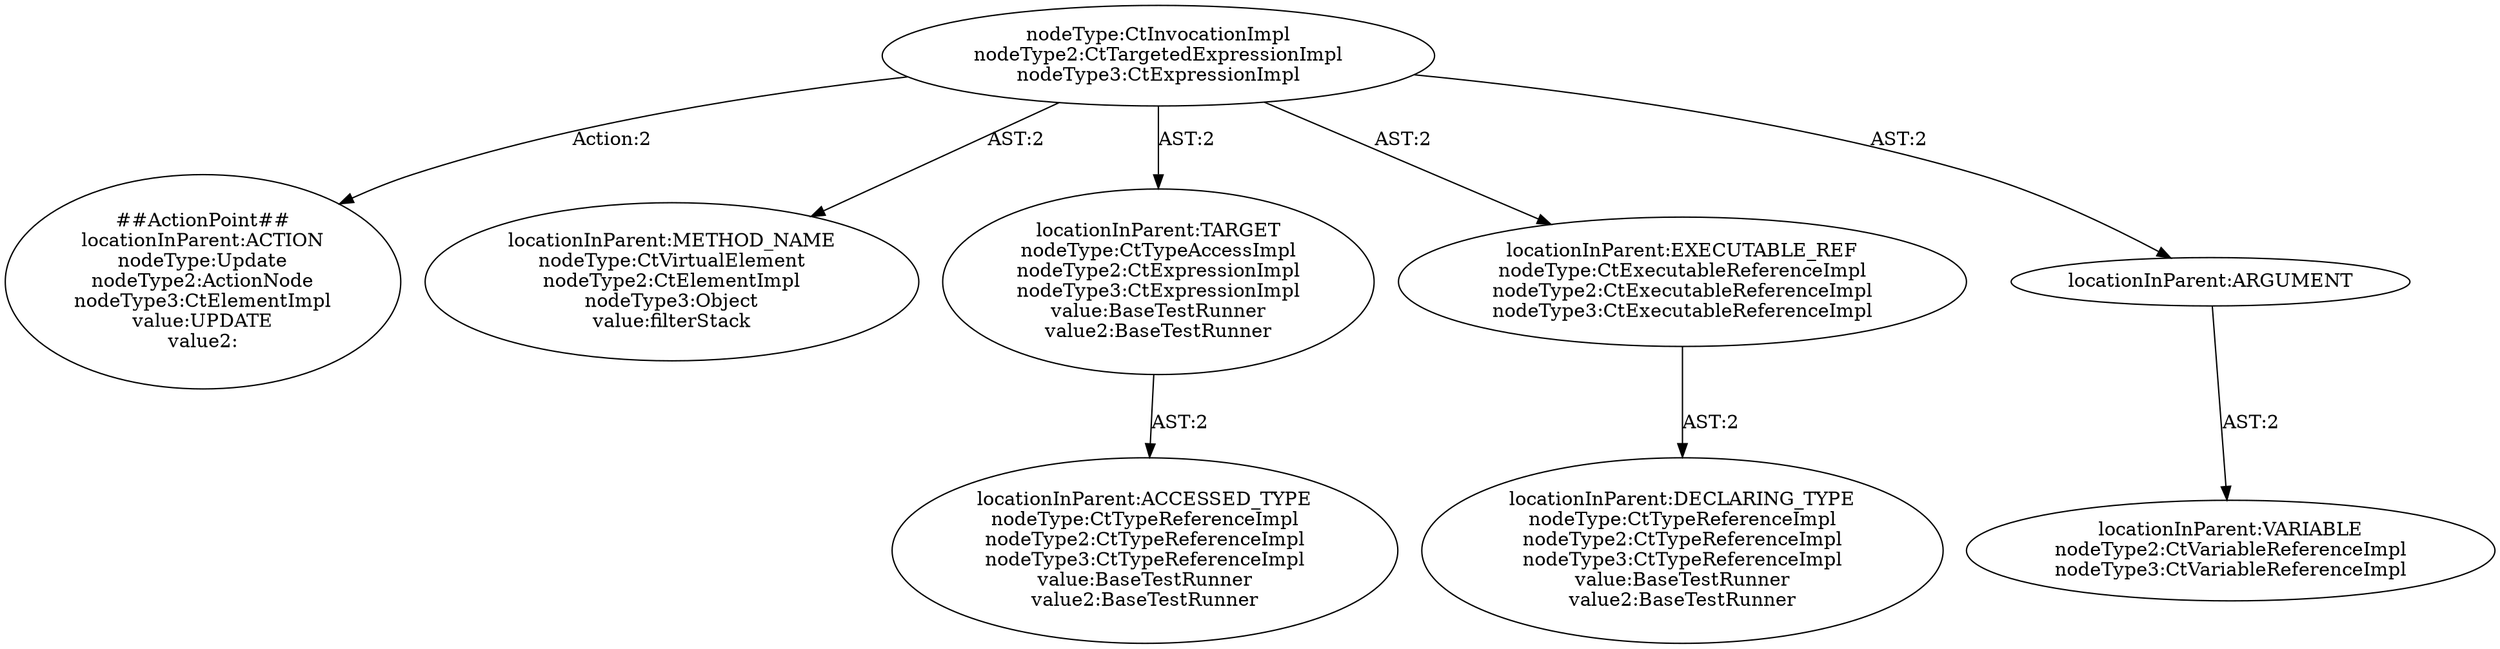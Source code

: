 digraph "Pattern" {
0 [label="##ActionPoint##
locationInParent:ACTION
nodeType:Update
nodeType2:ActionNode
nodeType3:CtElementImpl
value:UPDATE
value2:" shape=ellipse]
1 [label="nodeType:CtInvocationImpl
nodeType2:CtTargetedExpressionImpl
nodeType3:CtExpressionImpl" shape=ellipse]
2 [label="locationInParent:METHOD_NAME
nodeType:CtVirtualElement
nodeType2:CtElementImpl
nodeType3:Object
value:filterStack" shape=ellipse]
3 [label="locationInParent:TARGET
nodeType:CtTypeAccessImpl
nodeType2:CtExpressionImpl
nodeType3:CtExpressionImpl
value:BaseTestRunner
value2:BaseTestRunner" shape=ellipse]
4 [label="locationInParent:ACCESSED_TYPE
nodeType:CtTypeReferenceImpl
nodeType2:CtTypeReferenceImpl
nodeType3:CtTypeReferenceImpl
value:BaseTestRunner
value2:BaseTestRunner" shape=ellipse]
5 [label="locationInParent:EXECUTABLE_REF
nodeType:CtExecutableReferenceImpl
nodeType2:CtExecutableReferenceImpl
nodeType3:CtExecutableReferenceImpl" shape=ellipse]
6 [label="locationInParent:DECLARING_TYPE
nodeType:CtTypeReferenceImpl
nodeType2:CtTypeReferenceImpl
nodeType3:CtTypeReferenceImpl
value:BaseTestRunner
value2:BaseTestRunner" shape=ellipse]
7 [label="locationInParent:ARGUMENT" shape=ellipse]
8 [label="locationInParent:VARIABLE
nodeType2:CtVariableReferenceImpl
nodeType3:CtVariableReferenceImpl" shape=ellipse]
1 -> 0 [label="Action:2"];
1 -> 2 [label="AST:2"];
1 -> 3 [label="AST:2"];
1 -> 5 [label="AST:2"];
1 -> 7 [label="AST:2"];
3 -> 4 [label="AST:2"];
5 -> 6 [label="AST:2"];
7 -> 8 [label="AST:2"];
}